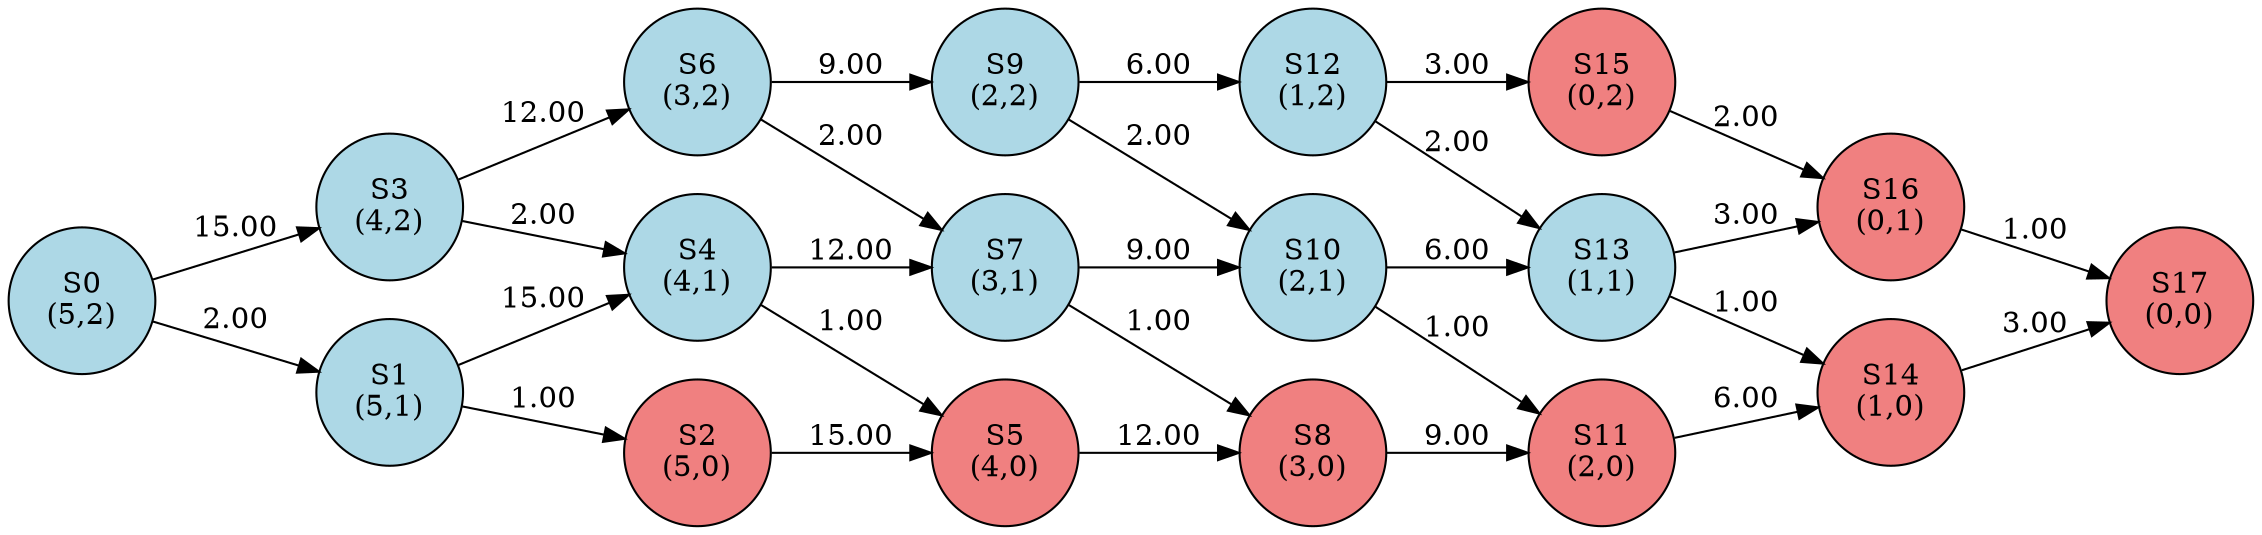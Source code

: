 digraph StateGraph {
  rankdir=LR;
  node [shape=circle];
  S17 [label="S17\n(0,0)", style=filled, fillcolor=lightcoral];
  S16 [label="S16\n(0,1)", style=filled, fillcolor=lightcoral];
  S15 [label="S15\n(0,2)", style=filled, fillcolor=lightcoral];
  S14 [label="S14\n(1,0)", style=filled, fillcolor=lightcoral];
  S13 [label="S13\n(1,1)", style=filled, fillcolor=lightblue];
  S12 [label="S12\n(1,2)", style=filled, fillcolor=lightblue];
  S11 [label="S11\n(2,0)", style=filled, fillcolor=lightcoral];
  S10 [label="S10\n(2,1)", style=filled, fillcolor=lightblue];
  S9 [label="S9\n(2,2)", style=filled, fillcolor=lightblue];
  S8 [label="S8\n(3,0)", style=filled, fillcolor=lightcoral];
  S7 [label="S7\n(3,1)", style=filled, fillcolor=lightblue];
  S6 [label="S6\n(3,2)", style=filled, fillcolor=lightblue];
  S5 [label="S5\n(4,0)", style=filled, fillcolor=lightcoral];
  S4 [label="S4\n(4,1)", style=filled, fillcolor=lightblue];
  S3 [label="S3\n(4,2)", style=filled, fillcolor=lightblue];
  S2 [label="S2\n(5,0)", style=filled, fillcolor=lightcoral];
  S1 [label="S1\n(5,1)", style=filled, fillcolor=lightblue];
  S0 [label="S0\n(5,2)", style=filled, fillcolor=lightblue];
  S16 -> S17 [label="1.00"];
  S15 -> S16 [label="2.00"];
  S14 -> S17 [label="3.00"];
  S13 -> S16 [label="3.00"];
  S13 -> S14 [label="1.00"];
  S12 -> S15 [label="3.00"];
  S12 -> S13 [label="2.00"];
  S11 -> S14 [label="6.00"];
  S10 -> S13 [label="6.00"];
  S10 -> S11 [label="1.00"];
  S9 -> S12 [label="6.00"];
  S9 -> S10 [label="2.00"];
  S8 -> S11 [label="9.00"];
  S7 -> S10 [label="9.00"];
  S7 -> S8 [label="1.00"];
  S6 -> S9 [label="9.00"];
  S6 -> S7 [label="2.00"];
  S5 -> S8 [label="12.00"];
  S4 -> S7 [label="12.00"];
  S4 -> S5 [label="1.00"];
  S3 -> S6 [label="12.00"];
  S3 -> S4 [label="2.00"];
  S2 -> S5 [label="15.00"];
  S1 -> S4 [label="15.00"];
  S1 -> S2 [label="1.00"];
  S0 -> S3 [label="15.00"];
  S0 -> S1 [label="2.00"];
}
